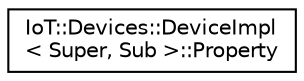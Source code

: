 digraph "Graphical Class Hierarchy"
{
 // LATEX_PDF_SIZE
  edge [fontname="Helvetica",fontsize="10",labelfontname="Helvetica",labelfontsize="10"];
  node [fontname="Helvetica",fontsize="10",shape=record];
  rankdir="LR";
  Node0 [label="IoT::Devices::DeviceImpl\l\< Super, Sub \>::Property",height=0.2,width=0.4,color="black", fillcolor="white", style="filled",URL="$structIoT_1_1Devices_1_1DeviceImpl_1_1Property.html",tooltip=" "];
}
